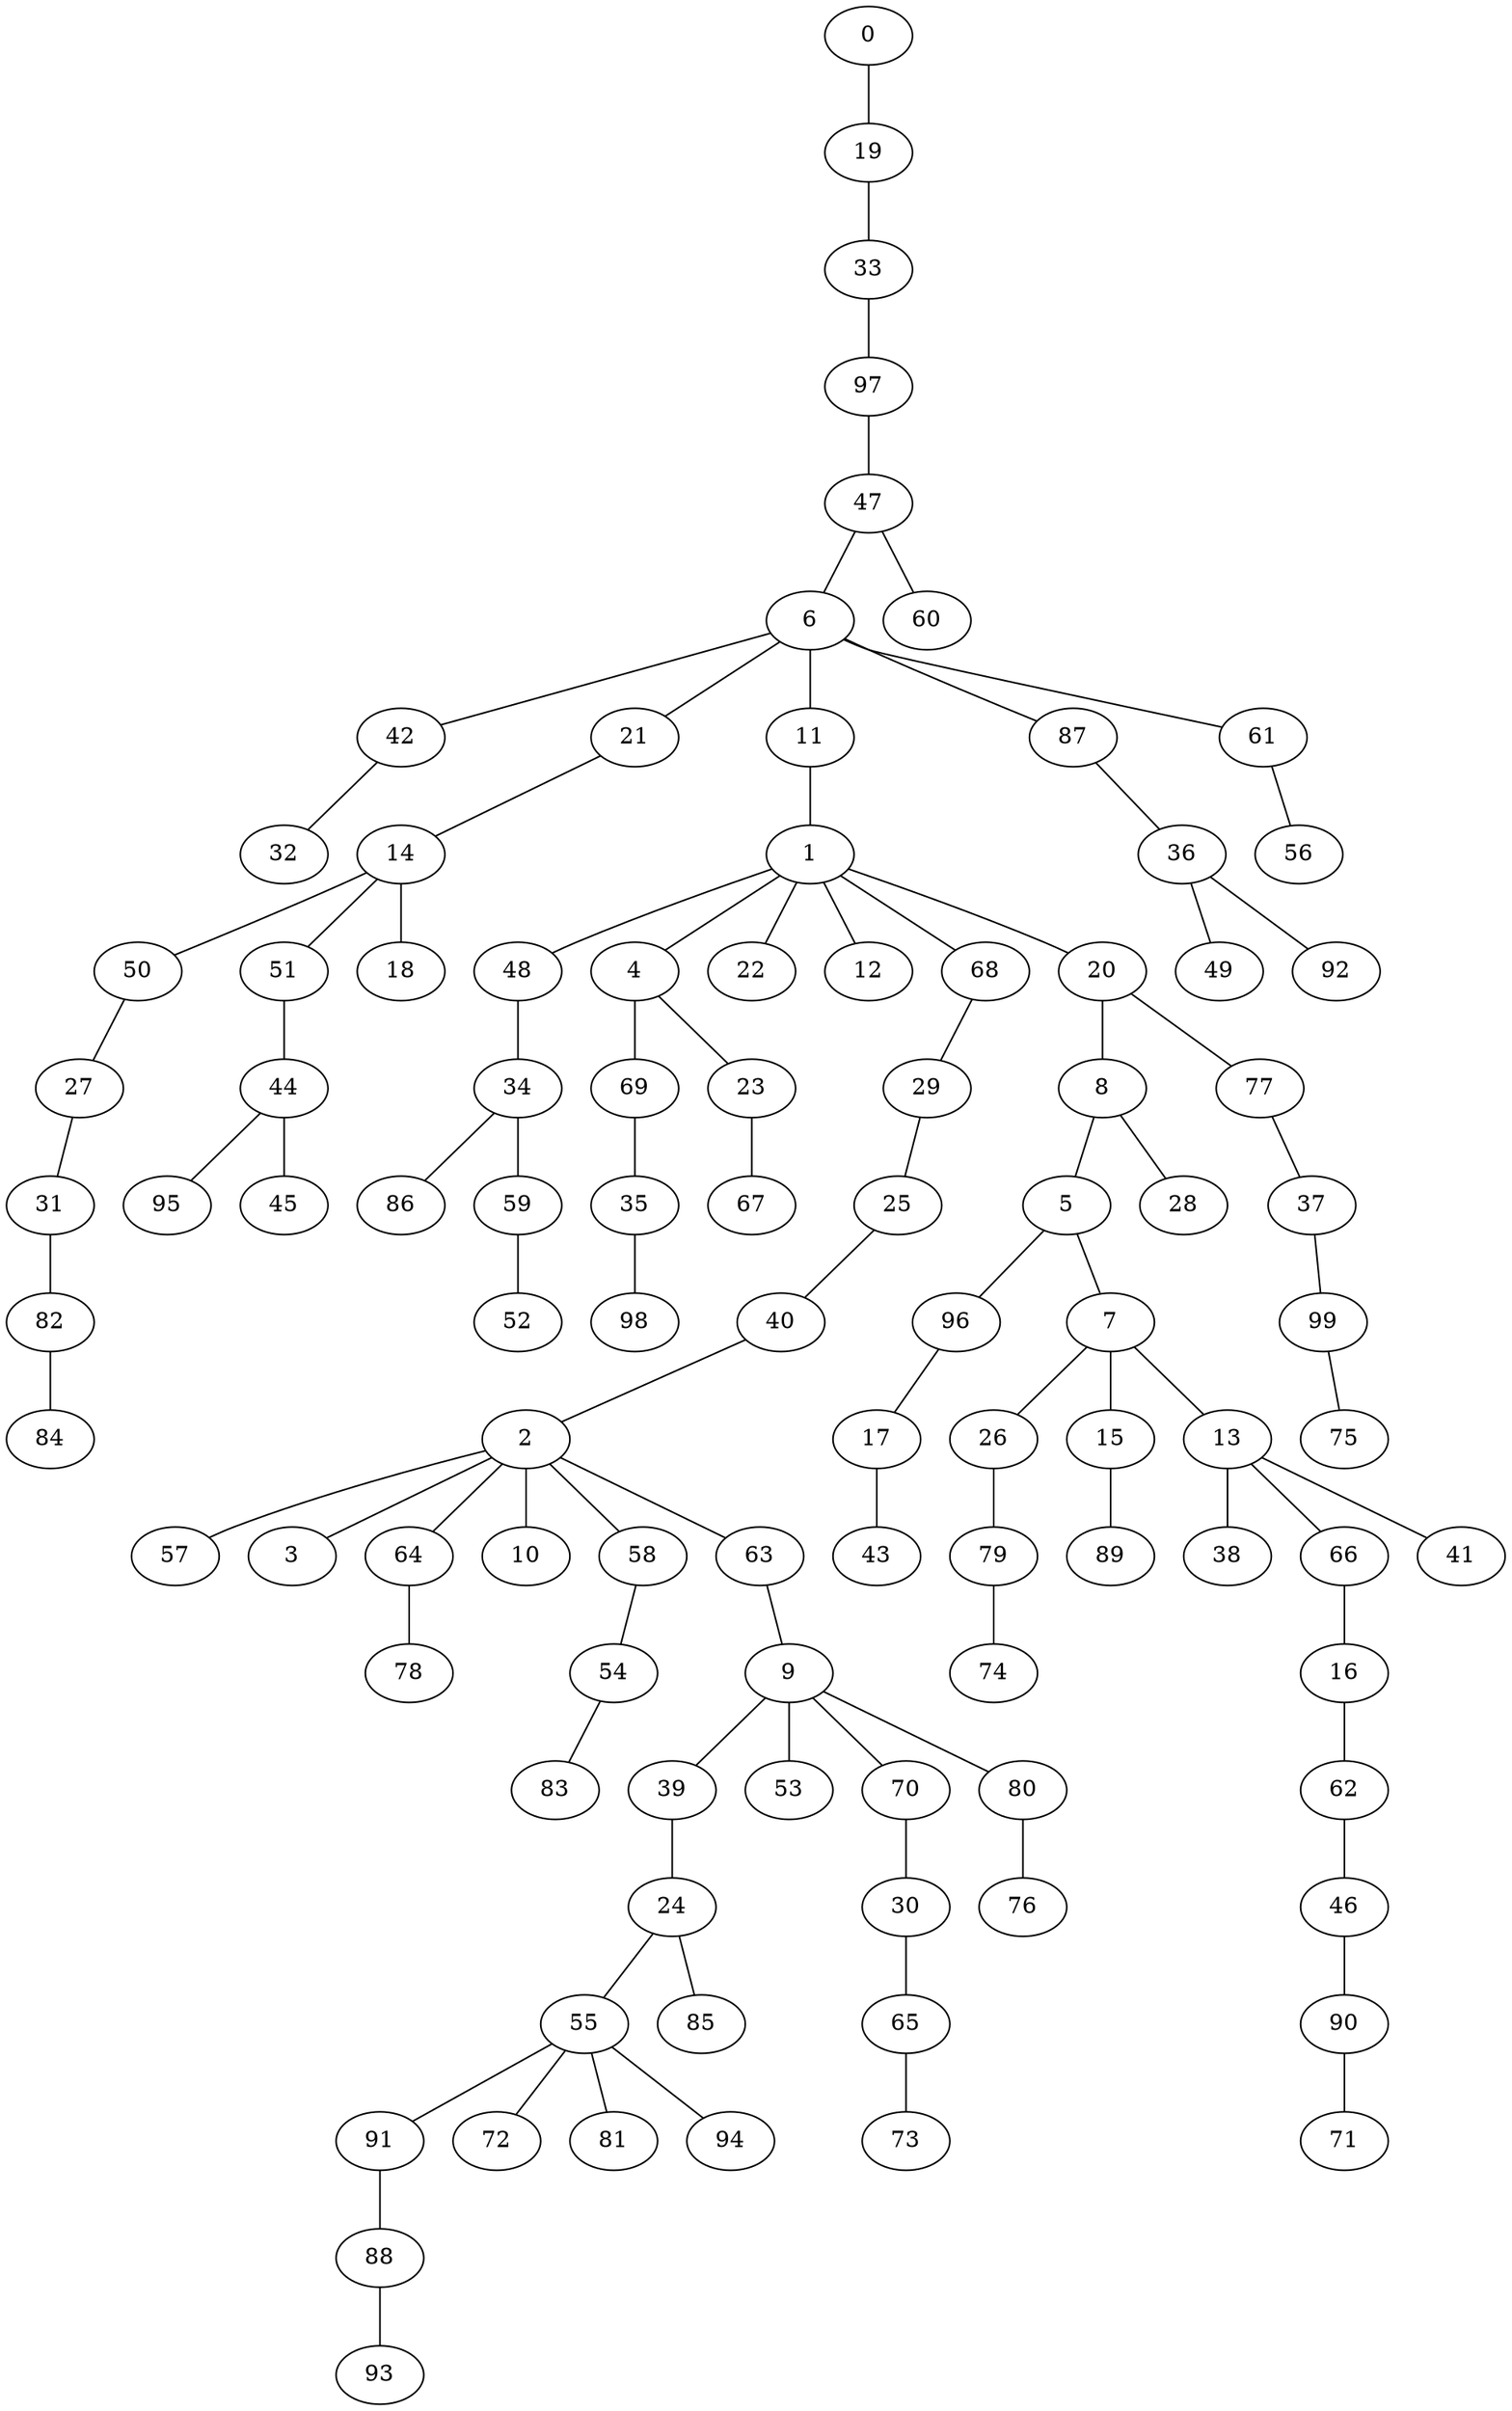 graph{
55 -- 91;
27 -- 31;
99 -- 75;
48 -- 34;
4 -- 69;
42 -- 32;
39 -- 24;
37 -- 99;
91 -- 88;
55 -- 72;
1 -- 22;
50 -- 27;
2 -- 57;
17 -- 43;
34 -- 86;
26 -- 79;
6 -- 42;
6 -- 21;
15 -- 89;
21 -- 14;
13 -- 38;
88 -- 93;
79 -- 74;
5 -- 96;
24 -- 55;
24 -- 85;
13 -- 66;
44 -- 95;
1 -- 12;
5 -- 7;
66 -- 16;
44 -- 45;
34 -- 59;
55 -- 81;
55 -- 94;
59 -- 52;
2 -- 3;
69 -- 35;
14 -- 51;
8 -- 28;
1 -- 4;
64 -- 78;
96 -- 17;
14 -- 50;
7 -- 26;
51 -- 44;
29 -- 25;
9 -- 53;
11 -- 1;
1 -- 68;
40 -- 2;
2 -- 10;
30 -- 65;
19 -- 33;
9 -- 39;
31 -- 82;
77 -- 37;
9 -- 70;
2 -- 58;
2 -- 63;
70 -- 30;
25 -- 40;
14 -- 18;
7 -- 15;
6 -- 11;
47 -- 60;
8 -- 5;
90 -- 71;
1 -- 48;
58 -- 54;
23 -- 67;
7 -- 13;
16 -- 62;
9 -- 80;
20 -- 8;
0 -- 19;
1 -- 20;
33 -- 97;
20 -- 77;
13 -- 41;
36 -- 49;
87 -- 36;
97 -- 47;
54 -- 83;
61 -- 56;
4 -- 23;
62 -- 46;
36 -- 92;
46 -- 90;
65 -- 73;
2 -- 64;
80 -- 76;
82 -- 84;
6 -- 87;
47 -- 6;
68 -- 29;
63 -- 9;
6 -- 61;
35 -- 98;
}
